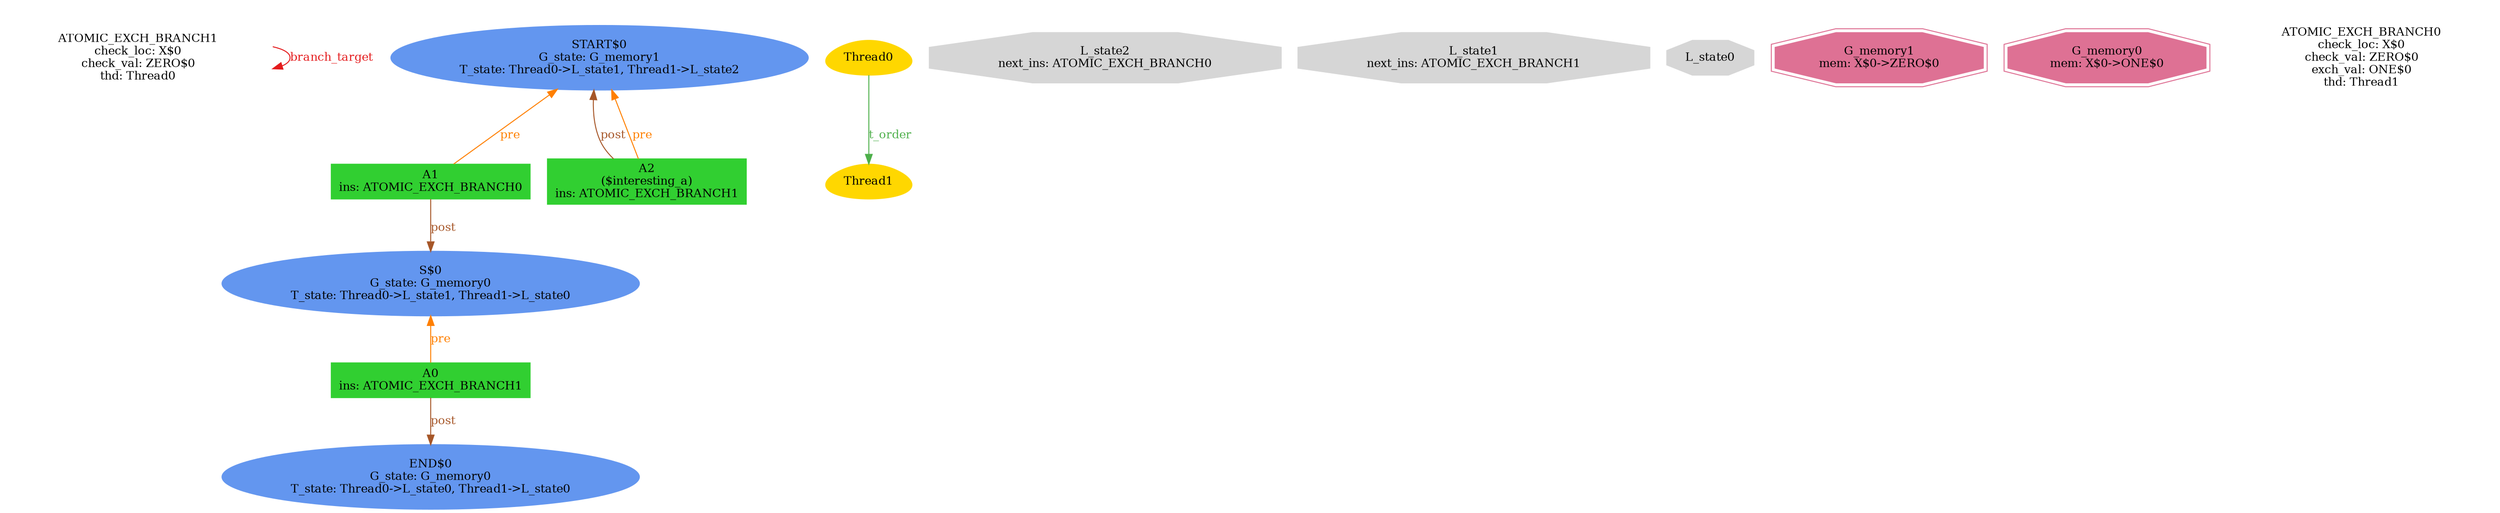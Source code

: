 digraph "graph" {
graph [fontsize=12]
node [fontsize=12]
edge [fontsize=12]
rankdir=TB;
"N12" -> "N12" [uuid = "<ATOMIC_EXCH_BRANCH1, ATOMIC_EXCH_BRANCH1>", color = "#e41a1c", fontcolor = "#e41a1c", style = "solid", label = "branch_target", dir = "forward", weight = "1"]
"N9" -> "N8" [uuid = "<A0, END$0>", color = "#a65628", fontcolor = "#a65628", style = "solid", label = "post", dir = "forward", weight = "1"]
"N11" -> "N10" [uuid = "<A1, S$0>", color = "#a65628", fontcolor = "#a65628", style = "solid", label = "post", dir = "forward", weight = "1"]
"N14" -> "N13" [uuid = "<A2, START$0>", color = "#a65628", fontcolor = "#a65628", style = "solid", label = "post", dir = "back", weight = "1"]
"N10" -> "N9" [uuid = "<A0, S$0>", color = "#ff7f00", fontcolor = "#ff7f00", style = "solid", label = "pre", dir = "back", weight = "1"]
"N14" -> "N11" [uuid = "<A1, START$0>", color = "#ff7f00", fontcolor = "#ff7f00", style = "solid", label = "pre", dir = "back", weight = "1"]
"N14" -> "N13" [uuid = "<A2, START$0>", color = "#ff7f00", fontcolor = "#ff7f00", style = "solid", label = "pre", dir = "back", weight = "1"]
"N7" -> "N6" [uuid = "<Thread0, Thread1>", color = "#4daf4a", fontcolor = "#4daf4a", style = "solid", label = "t_order", dir = "forward", weight = "1"]
"N0" [uuid="L_state2", label="L_state2\nnext_ins: ATOMIC_EXCH_BRANCH0", color="#d6d6d6", fontcolor = "#000000", shape = "octagon", style = "filled, solid"]
"N1" [uuid="L_state1", label="L_state1\nnext_ins: ATOMIC_EXCH_BRANCH1", color="#d6d6d6", fontcolor = "#000000", shape = "octagon", style = "filled, solid"]
"N2" [uuid="L_state0", label="L_state0", color="#d6d6d6", fontcolor = "#000000", shape = "octagon", style = "filled, solid"]
"N3" [uuid="G_memory1", label="G_memory1\nmem: X$0->ZERO$0", color="#de7194", fontcolor = "#000000", shape = "doubleoctagon", style = "filled, solid"]
"N4" [uuid="G_memory0", label="G_memory0\nmem: X$0->ONE$0", color="#de7194", fontcolor = "#000000", shape = "doubleoctagon", style = "filled, solid"]
"N5" [uuid="ATOMIC_EXCH_BRANCH0", label="ATOMIC_EXCH_BRANCH0\ncheck_loc: X$0\ncheck_val: ZERO$0\nexch_val: ONE$0\nthd: Thread1", color="#ffffff", fontcolor = "#000000", shape = "octagon", style = "filled, solid"]
"N6" [uuid="Thread1", label="Thread1", color="#ffd700", fontcolor = "#000000", shape = "egg", style = "filled, solid"]
"N7" [uuid="Thread0", label="Thread0", color="#ffd700", fontcolor = "#000000", shape = "egg", style = "filled, solid"]
"N8" [uuid="END$0", label="END$0\nG_state: G_memory0\nT_state: Thread0->L_state0, Thread1->L_state0", color="#6396ef", fontcolor = "#000000", shape = "ellipse", style = "filled, solid"]
"N9" [uuid="A0", label="A0\nins: ATOMIC_EXCH_BRANCH1", color="#31cf31", fontcolor = "#000000", shape = "box", style = "filled, solid"]
"N10" [uuid="S$0", label="S$0\nG_state: G_memory0\nT_state: Thread0->L_state1, Thread1->L_state0", color="#6396ef", fontcolor = "#000000", shape = "ellipse", style = "filled, solid"]
"N11" [uuid="A1", label="A1\nins: ATOMIC_EXCH_BRANCH0", color="#31cf31", fontcolor = "#000000", shape = "box", style = "filled, solid"]
"N12" [uuid="ATOMIC_EXCH_BRANCH1", label="ATOMIC_EXCH_BRANCH1\ncheck_loc: X$0\ncheck_val: ZERO$0\nthd: Thread0", color="#ffffff", fontcolor = "#000000", shape = "octagon", style = "filled, solid"]
"N13" [uuid="A2", label="A2\n($interesting_a)\nins: ATOMIC_EXCH_BRANCH1", color="#31cf31", fontcolor = "#000000", shape = "box", style = "filled, solid"]
"N14" [uuid="START$0", label="START$0\nG_state: G_memory1\nT_state: Thread0->L_state1, Thread1->L_state2", color="#6396ef", fontcolor = "#000000", shape = "ellipse", style = "filled, solid"]
}
